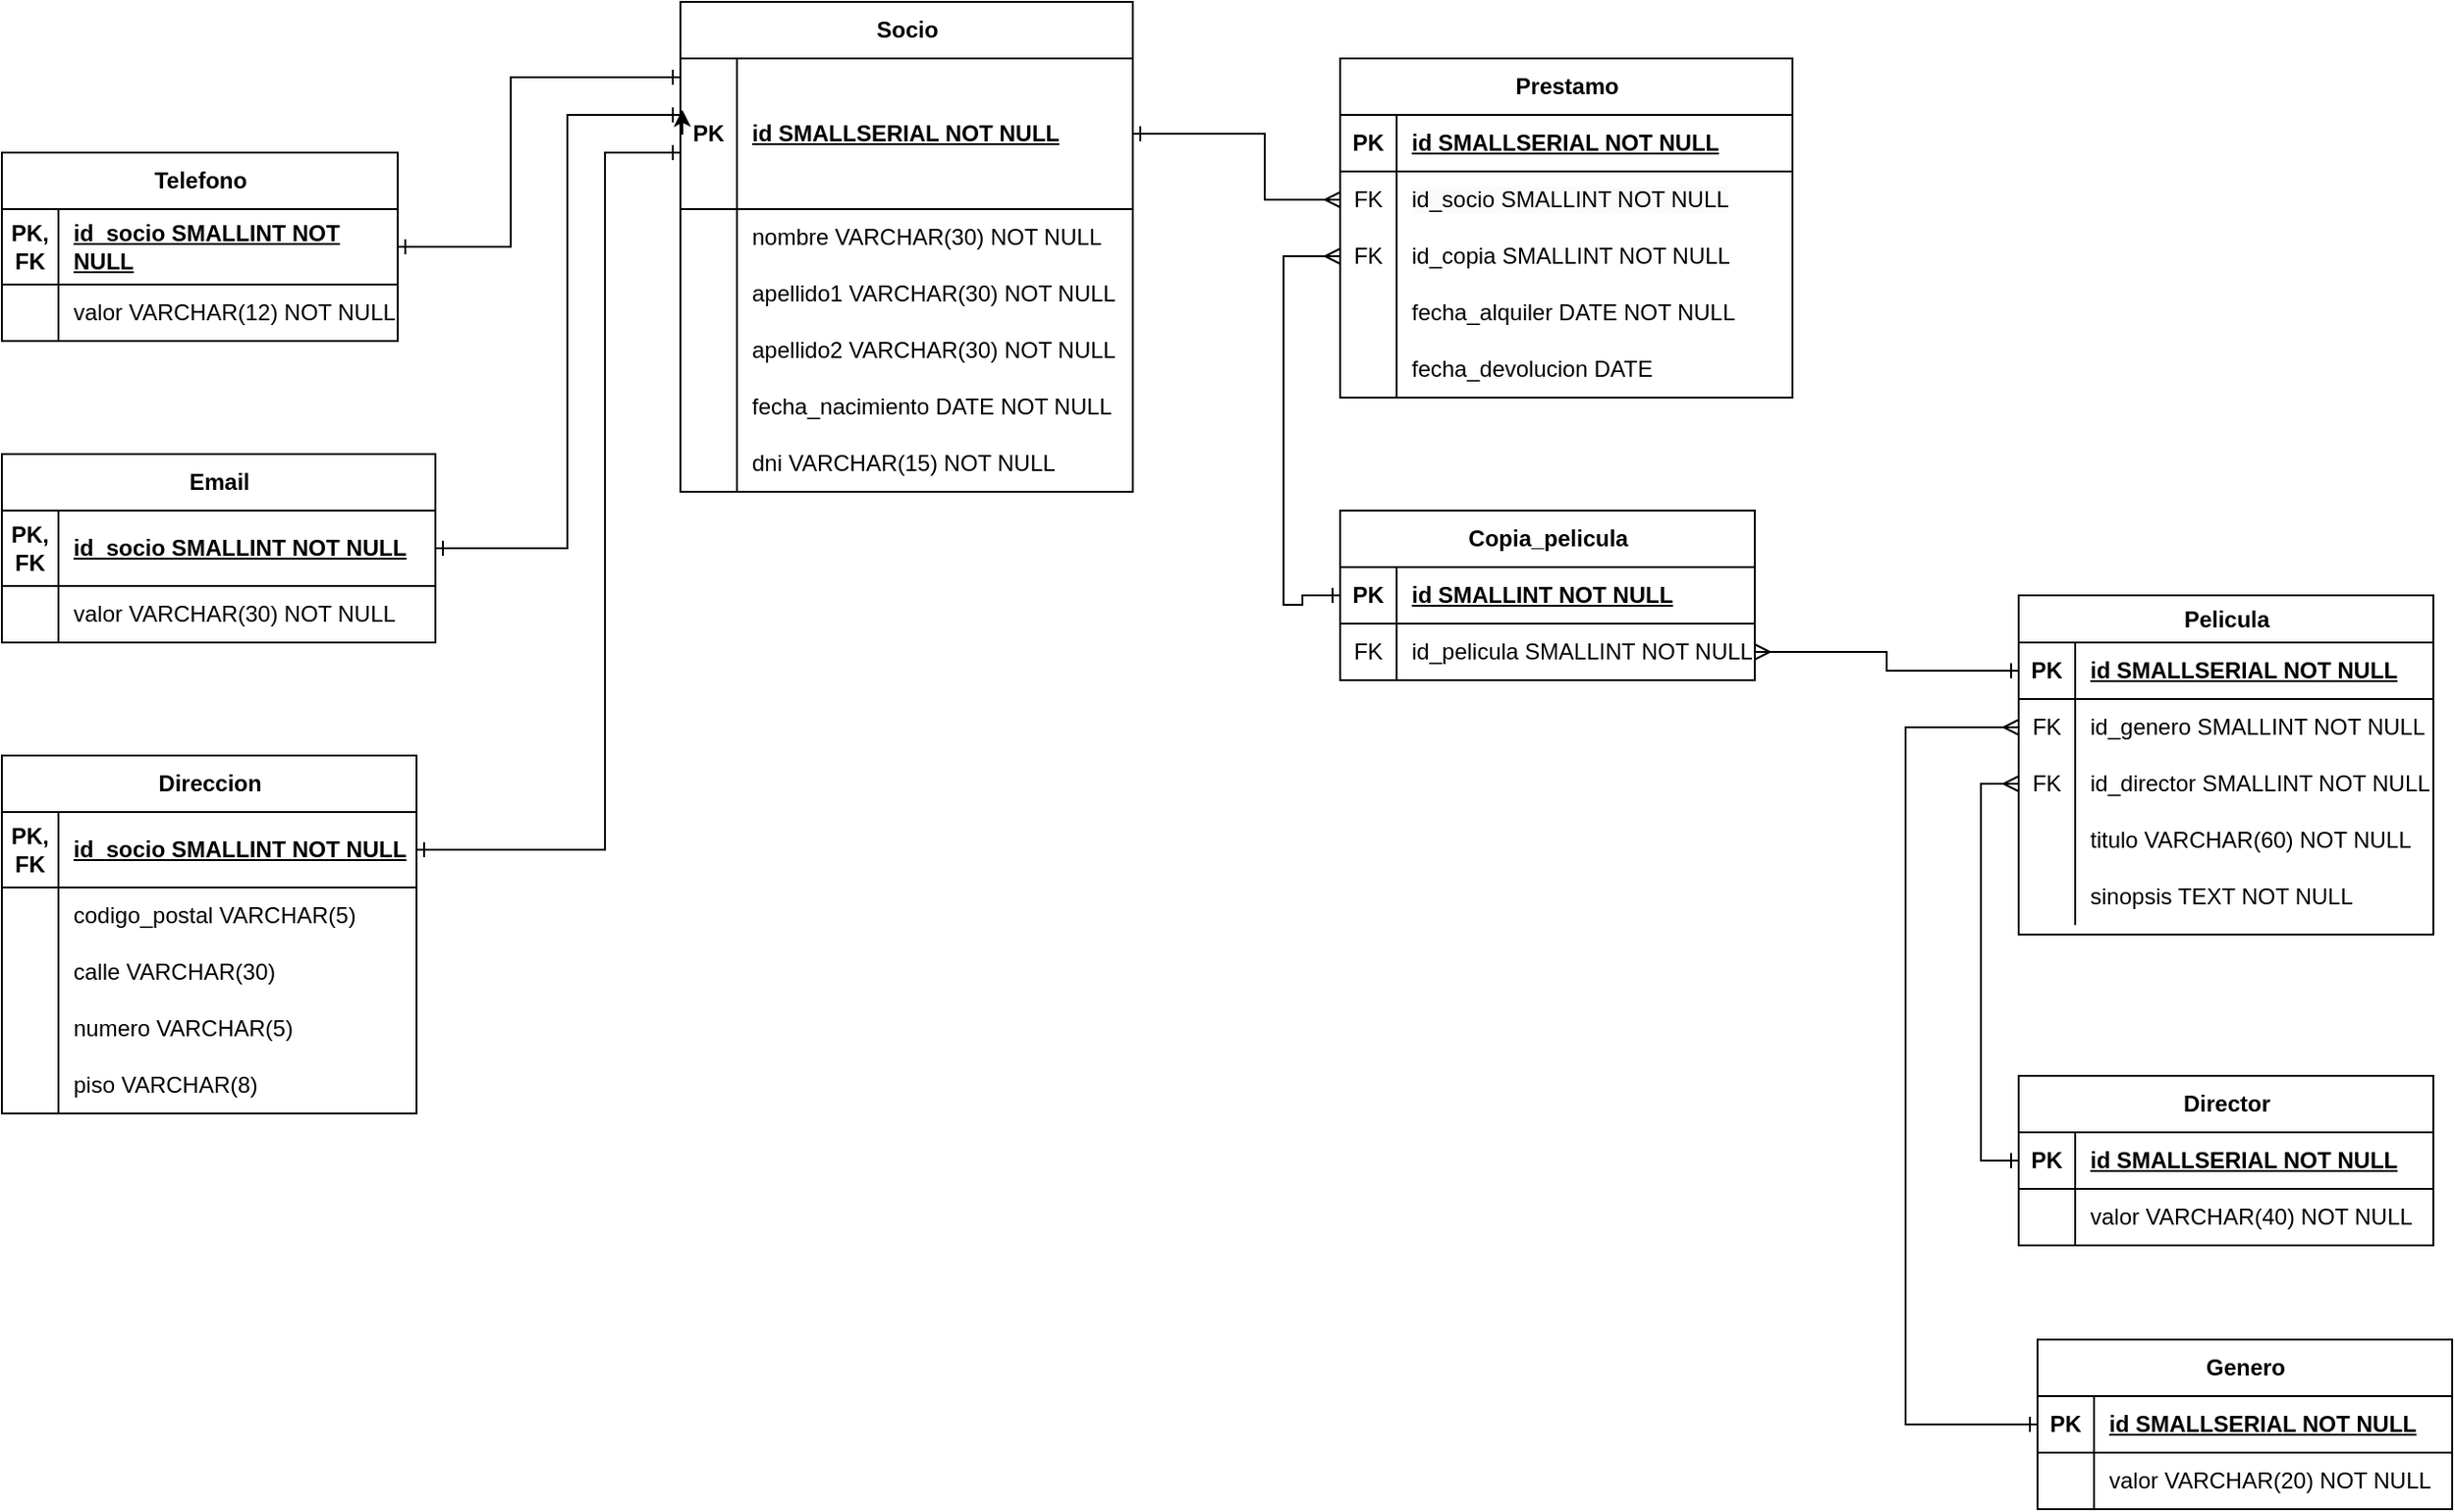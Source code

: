 <mxfile version="23.1.6" type="device">
  <diagram name="Página-1" id="Bi7022wmMvkjZYnpL3fh">
    <mxGraphModel dx="2261" dy="780" grid="1" gridSize="10" guides="1" tooltips="1" connect="1" arrows="1" fold="1" page="1" pageScale="1" pageWidth="827" pageHeight="1169" math="0" shadow="0">
      <root>
        <mxCell id="0" />
        <mxCell id="1" parent="0" />
        <mxCell id="-Z61iHKiomQb0ruuadNm-1" value="Telefono" style="shape=table;startSize=30;container=1;collapsible=1;childLayout=tableLayout;fixedRows=1;rowLines=0;fontStyle=1;align=center;resizeLast=1;html=1;" vertex="1" parent="1">
          <mxGeometry x="-360" y="120" width="210" height="100" as="geometry" />
        </mxCell>
        <mxCell id="-Z61iHKiomQb0ruuadNm-2" value="" style="shape=tableRow;horizontal=0;startSize=0;swimlaneHead=0;swimlaneBody=0;fillColor=none;collapsible=0;dropTarget=0;points=[[0,0.5],[1,0.5]];portConstraint=eastwest;top=0;left=0;right=0;bottom=1;" vertex="1" parent="-Z61iHKiomQb0ruuadNm-1">
          <mxGeometry y="30" width="210" height="40" as="geometry" />
        </mxCell>
        <mxCell id="-Z61iHKiomQb0ruuadNm-3" value="PK, FK" style="shape=partialRectangle;connectable=0;fillColor=none;top=0;left=0;bottom=0;right=0;fontStyle=1;overflow=hidden;whiteSpace=wrap;html=1;" vertex="1" parent="-Z61iHKiomQb0ruuadNm-2">
          <mxGeometry width="30" height="40" as="geometry">
            <mxRectangle width="30" height="40" as="alternateBounds" />
          </mxGeometry>
        </mxCell>
        <mxCell id="-Z61iHKiomQb0ruuadNm-4" value="id_socio SMALLINT NOT NULL" style="shape=partialRectangle;connectable=0;fillColor=none;top=0;left=0;bottom=0;right=0;align=left;spacingLeft=6;fontStyle=5;overflow=hidden;whiteSpace=wrap;html=1;" vertex="1" parent="-Z61iHKiomQb0ruuadNm-2">
          <mxGeometry x="30" width="180" height="40" as="geometry">
            <mxRectangle width="180" height="40" as="alternateBounds" />
          </mxGeometry>
        </mxCell>
        <mxCell id="-Z61iHKiomQb0ruuadNm-5" value="" style="shape=tableRow;horizontal=0;startSize=0;swimlaneHead=0;swimlaneBody=0;fillColor=none;collapsible=0;dropTarget=0;points=[[0,0.5],[1,0.5]];portConstraint=eastwest;top=0;left=0;right=0;bottom=0;" vertex="1" parent="-Z61iHKiomQb0ruuadNm-1">
          <mxGeometry y="70" width="210" height="30" as="geometry" />
        </mxCell>
        <mxCell id="-Z61iHKiomQb0ruuadNm-6" value="" style="shape=partialRectangle;connectable=0;fillColor=none;top=0;left=0;bottom=0;right=0;editable=1;overflow=hidden;whiteSpace=wrap;html=1;" vertex="1" parent="-Z61iHKiomQb0ruuadNm-5">
          <mxGeometry width="30" height="30" as="geometry">
            <mxRectangle width="30" height="30" as="alternateBounds" />
          </mxGeometry>
        </mxCell>
        <mxCell id="-Z61iHKiomQb0ruuadNm-7" value="valor VARCHAR(12) NOT NULL" style="shape=partialRectangle;connectable=0;fillColor=none;top=0;left=0;bottom=0;right=0;align=left;spacingLeft=6;overflow=hidden;whiteSpace=wrap;html=1;" vertex="1" parent="-Z61iHKiomQb0ruuadNm-5">
          <mxGeometry x="30" width="180" height="30" as="geometry">
            <mxRectangle width="180" height="30" as="alternateBounds" />
          </mxGeometry>
        </mxCell>
        <mxCell id="-Z61iHKiomQb0ruuadNm-8" value="Socio" style="shape=table;startSize=30;container=1;collapsible=1;childLayout=tableLayout;fixedRows=1;rowLines=0;fontStyle=1;align=center;resizeLast=1;html=1;" vertex="1" parent="1">
          <mxGeometry y="40" width="240" height="260" as="geometry" />
        </mxCell>
        <mxCell id="-Z61iHKiomQb0ruuadNm-9" value="" style="shape=tableRow;horizontal=0;startSize=0;swimlaneHead=0;swimlaneBody=0;fillColor=none;collapsible=0;dropTarget=0;points=[[0,0.5],[1,0.5]];portConstraint=eastwest;top=0;left=0;right=0;bottom=1;" vertex="1" parent="-Z61iHKiomQb0ruuadNm-8">
          <mxGeometry y="30" width="240" height="80" as="geometry" />
        </mxCell>
        <mxCell id="-Z61iHKiomQb0ruuadNm-10" value="PK" style="shape=partialRectangle;connectable=0;fillColor=none;top=0;left=0;bottom=0;right=0;fontStyle=1;overflow=hidden;whiteSpace=wrap;html=1;" vertex="1" parent="-Z61iHKiomQb0ruuadNm-9">
          <mxGeometry width="30" height="80" as="geometry">
            <mxRectangle width="30" height="80" as="alternateBounds" />
          </mxGeometry>
        </mxCell>
        <mxCell id="-Z61iHKiomQb0ruuadNm-11" value="id SMALLSERIAL NOT NULL" style="shape=partialRectangle;connectable=0;fillColor=none;top=0;left=0;bottom=0;right=0;align=left;spacingLeft=6;fontStyle=5;overflow=hidden;whiteSpace=wrap;html=1;" vertex="1" parent="-Z61iHKiomQb0ruuadNm-9">
          <mxGeometry x="30" width="210" height="80" as="geometry">
            <mxRectangle width="210" height="80" as="alternateBounds" />
          </mxGeometry>
        </mxCell>
        <mxCell id="-Z61iHKiomQb0ruuadNm-12" value="" style="shape=tableRow;horizontal=0;startSize=0;swimlaneHead=0;swimlaneBody=0;fillColor=none;collapsible=0;dropTarget=0;points=[[0,0.5],[1,0.5]];portConstraint=eastwest;top=0;left=0;right=0;bottom=0;" vertex="1" parent="-Z61iHKiomQb0ruuadNm-8">
          <mxGeometry y="110" width="240" height="30" as="geometry" />
        </mxCell>
        <mxCell id="-Z61iHKiomQb0ruuadNm-13" value="" style="shape=partialRectangle;connectable=0;fillColor=none;top=0;left=0;bottom=0;right=0;editable=1;overflow=hidden;whiteSpace=wrap;html=1;" vertex="1" parent="-Z61iHKiomQb0ruuadNm-12">
          <mxGeometry width="30" height="30" as="geometry">
            <mxRectangle width="30" height="30" as="alternateBounds" />
          </mxGeometry>
        </mxCell>
        <mxCell id="-Z61iHKiomQb0ruuadNm-14" value="nombre VARCHAR(30) NOT NULL" style="shape=partialRectangle;connectable=0;fillColor=none;top=0;left=0;bottom=0;right=0;align=left;spacingLeft=6;overflow=hidden;whiteSpace=wrap;html=1;" vertex="1" parent="-Z61iHKiomQb0ruuadNm-12">
          <mxGeometry x="30" width="210" height="30" as="geometry">
            <mxRectangle width="210" height="30" as="alternateBounds" />
          </mxGeometry>
        </mxCell>
        <mxCell id="-Z61iHKiomQb0ruuadNm-15" value="" style="shape=tableRow;horizontal=0;startSize=0;swimlaneHead=0;swimlaneBody=0;fillColor=none;collapsible=0;dropTarget=0;points=[[0,0.5],[1,0.5]];portConstraint=eastwest;top=0;left=0;right=0;bottom=0;" vertex="1" parent="-Z61iHKiomQb0ruuadNm-8">
          <mxGeometry y="140" width="240" height="30" as="geometry" />
        </mxCell>
        <mxCell id="-Z61iHKiomQb0ruuadNm-16" value="" style="shape=partialRectangle;connectable=0;fillColor=none;top=0;left=0;bottom=0;right=0;editable=1;overflow=hidden;whiteSpace=wrap;html=1;" vertex="1" parent="-Z61iHKiomQb0ruuadNm-15">
          <mxGeometry width="30" height="30" as="geometry">
            <mxRectangle width="30" height="30" as="alternateBounds" />
          </mxGeometry>
        </mxCell>
        <mxCell id="-Z61iHKiomQb0ruuadNm-17" value="apellido1 VARCHAR(30) NOT NULL" style="shape=partialRectangle;connectable=0;fillColor=none;top=0;left=0;bottom=0;right=0;align=left;spacingLeft=6;overflow=hidden;whiteSpace=wrap;html=1;" vertex="1" parent="-Z61iHKiomQb0ruuadNm-15">
          <mxGeometry x="30" width="210" height="30" as="geometry">
            <mxRectangle width="210" height="30" as="alternateBounds" />
          </mxGeometry>
        </mxCell>
        <mxCell id="-Z61iHKiomQb0ruuadNm-18" value="" style="shape=tableRow;horizontal=0;startSize=0;swimlaneHead=0;swimlaneBody=0;fillColor=none;collapsible=0;dropTarget=0;points=[[0,0.5],[1,0.5]];portConstraint=eastwest;top=0;left=0;right=0;bottom=0;" vertex="1" parent="-Z61iHKiomQb0ruuadNm-8">
          <mxGeometry y="170" width="240" height="30" as="geometry" />
        </mxCell>
        <mxCell id="-Z61iHKiomQb0ruuadNm-19" value="" style="shape=partialRectangle;connectable=0;fillColor=none;top=0;left=0;bottom=0;right=0;editable=1;overflow=hidden;whiteSpace=wrap;html=1;" vertex="1" parent="-Z61iHKiomQb0ruuadNm-18">
          <mxGeometry width="30" height="30" as="geometry">
            <mxRectangle width="30" height="30" as="alternateBounds" />
          </mxGeometry>
        </mxCell>
        <mxCell id="-Z61iHKiomQb0ruuadNm-20" value="apellido2 VARCHAR(30) NOT NULL" style="shape=partialRectangle;connectable=0;fillColor=none;top=0;left=0;bottom=0;right=0;align=left;spacingLeft=6;overflow=hidden;whiteSpace=wrap;html=1;" vertex="1" parent="-Z61iHKiomQb0ruuadNm-18">
          <mxGeometry x="30" width="210" height="30" as="geometry">
            <mxRectangle width="210" height="30" as="alternateBounds" />
          </mxGeometry>
        </mxCell>
        <mxCell id="-Z61iHKiomQb0ruuadNm-21" value="" style="shape=tableRow;horizontal=0;startSize=0;swimlaneHead=0;swimlaneBody=0;fillColor=none;collapsible=0;dropTarget=0;points=[[0,0.5],[1,0.5]];portConstraint=eastwest;top=0;left=0;right=0;bottom=0;" vertex="1" parent="-Z61iHKiomQb0ruuadNm-8">
          <mxGeometry y="200" width="240" height="30" as="geometry" />
        </mxCell>
        <mxCell id="-Z61iHKiomQb0ruuadNm-22" value="" style="shape=partialRectangle;connectable=0;fillColor=none;top=0;left=0;bottom=0;right=0;editable=1;overflow=hidden;whiteSpace=wrap;html=1;" vertex="1" parent="-Z61iHKiomQb0ruuadNm-21">
          <mxGeometry width="30" height="30" as="geometry">
            <mxRectangle width="30" height="30" as="alternateBounds" />
          </mxGeometry>
        </mxCell>
        <mxCell id="-Z61iHKiomQb0ruuadNm-23" value="fecha_nacimiento DATE NOT NULL" style="shape=partialRectangle;connectable=0;fillColor=none;top=0;left=0;bottom=0;right=0;align=left;spacingLeft=6;overflow=hidden;whiteSpace=wrap;html=1;" vertex="1" parent="-Z61iHKiomQb0ruuadNm-21">
          <mxGeometry x="30" width="210" height="30" as="geometry">
            <mxRectangle width="210" height="30" as="alternateBounds" />
          </mxGeometry>
        </mxCell>
        <mxCell id="-Z61iHKiomQb0ruuadNm-24" value="" style="shape=tableRow;horizontal=0;startSize=0;swimlaneHead=0;swimlaneBody=0;fillColor=none;collapsible=0;dropTarget=0;points=[[0,0.5],[1,0.5]];portConstraint=eastwest;top=0;left=0;right=0;bottom=0;" vertex="1" parent="-Z61iHKiomQb0ruuadNm-8">
          <mxGeometry y="230" width="240" height="30" as="geometry" />
        </mxCell>
        <mxCell id="-Z61iHKiomQb0ruuadNm-25" value="" style="shape=partialRectangle;connectable=0;fillColor=none;top=0;left=0;bottom=0;right=0;editable=1;overflow=hidden;whiteSpace=wrap;html=1;" vertex="1" parent="-Z61iHKiomQb0ruuadNm-24">
          <mxGeometry width="30" height="30" as="geometry">
            <mxRectangle width="30" height="30" as="alternateBounds" />
          </mxGeometry>
        </mxCell>
        <mxCell id="-Z61iHKiomQb0ruuadNm-26" value="dni VARCHAR(15) NOT NULL" style="shape=partialRectangle;connectable=0;fillColor=none;top=0;left=0;bottom=0;right=0;align=left;spacingLeft=6;overflow=hidden;whiteSpace=wrap;html=1;" vertex="1" parent="-Z61iHKiomQb0ruuadNm-24">
          <mxGeometry x="30" width="210" height="30" as="geometry">
            <mxRectangle width="210" height="30" as="alternateBounds" />
          </mxGeometry>
        </mxCell>
        <mxCell id="-Z61iHKiomQb0ruuadNm-104" style="edgeStyle=orthogonalEdgeStyle;rounded=0;orthogonalLoop=1;jettySize=auto;html=1;exitX=0;exitY=0.5;exitDx=0;exitDy=0;entryX=0.004;entryY=0.34;entryDx=0;entryDy=0;entryPerimeter=0;" edge="1" parent="-Z61iHKiomQb0ruuadNm-8" source="-Z61iHKiomQb0ruuadNm-9" target="-Z61iHKiomQb0ruuadNm-9">
          <mxGeometry relative="1" as="geometry" />
        </mxCell>
        <mxCell id="-Z61iHKiomQb0ruuadNm-27" value="Email" style="shape=table;startSize=30;container=1;collapsible=1;childLayout=tableLayout;fixedRows=1;rowLines=0;fontStyle=1;align=center;resizeLast=1;html=1;" vertex="1" parent="1">
          <mxGeometry x="-360" y="280" width="230" height="100" as="geometry" />
        </mxCell>
        <mxCell id="-Z61iHKiomQb0ruuadNm-28" value="" style="shape=tableRow;horizontal=0;startSize=0;swimlaneHead=0;swimlaneBody=0;fillColor=none;collapsible=0;dropTarget=0;points=[[0,0.5],[1,0.5]];portConstraint=eastwest;top=0;left=0;right=0;bottom=1;" vertex="1" parent="-Z61iHKiomQb0ruuadNm-27">
          <mxGeometry y="30" width="230" height="40" as="geometry" />
        </mxCell>
        <mxCell id="-Z61iHKiomQb0ruuadNm-29" value="PK,&lt;br&gt;FK" style="shape=partialRectangle;connectable=0;fillColor=none;top=0;left=0;bottom=0;right=0;fontStyle=1;overflow=hidden;whiteSpace=wrap;html=1;" vertex="1" parent="-Z61iHKiomQb0ruuadNm-28">
          <mxGeometry width="30" height="40" as="geometry">
            <mxRectangle width="30" height="40" as="alternateBounds" />
          </mxGeometry>
        </mxCell>
        <mxCell id="-Z61iHKiomQb0ruuadNm-30" value="id_socio SMALLINT NOT NULL" style="shape=partialRectangle;connectable=0;fillColor=none;top=0;left=0;bottom=0;right=0;align=left;spacingLeft=6;fontStyle=5;overflow=hidden;whiteSpace=wrap;html=1;" vertex="1" parent="-Z61iHKiomQb0ruuadNm-28">
          <mxGeometry x="30" width="200" height="40" as="geometry">
            <mxRectangle width="200" height="40" as="alternateBounds" />
          </mxGeometry>
        </mxCell>
        <mxCell id="-Z61iHKiomQb0ruuadNm-31" value="" style="shape=tableRow;horizontal=0;startSize=0;swimlaneHead=0;swimlaneBody=0;fillColor=none;collapsible=0;dropTarget=0;points=[[0,0.5],[1,0.5]];portConstraint=eastwest;top=0;left=0;right=0;bottom=0;" vertex="1" parent="-Z61iHKiomQb0ruuadNm-27">
          <mxGeometry y="70" width="230" height="30" as="geometry" />
        </mxCell>
        <mxCell id="-Z61iHKiomQb0ruuadNm-32" value="" style="shape=partialRectangle;connectable=0;fillColor=none;top=0;left=0;bottom=0;right=0;editable=1;overflow=hidden;whiteSpace=wrap;html=1;" vertex="1" parent="-Z61iHKiomQb0ruuadNm-31">
          <mxGeometry width="30" height="30" as="geometry">
            <mxRectangle width="30" height="30" as="alternateBounds" />
          </mxGeometry>
        </mxCell>
        <mxCell id="-Z61iHKiomQb0ruuadNm-33" value="valor VARCHAR(30) NOT NULL" style="shape=partialRectangle;connectable=0;fillColor=none;top=0;left=0;bottom=0;right=0;align=left;spacingLeft=6;overflow=hidden;whiteSpace=wrap;html=1;" vertex="1" parent="-Z61iHKiomQb0ruuadNm-31">
          <mxGeometry x="30" width="200" height="30" as="geometry">
            <mxRectangle width="200" height="30" as="alternateBounds" />
          </mxGeometry>
        </mxCell>
        <mxCell id="-Z61iHKiomQb0ruuadNm-34" value="Direccion" style="shape=table;startSize=30;container=1;collapsible=1;childLayout=tableLayout;fixedRows=1;rowLines=0;fontStyle=1;align=center;resizeLast=1;html=1;" vertex="1" parent="1">
          <mxGeometry x="-360" y="440" width="220" height="190" as="geometry" />
        </mxCell>
        <mxCell id="-Z61iHKiomQb0ruuadNm-35" value="" style="shape=tableRow;horizontal=0;startSize=0;swimlaneHead=0;swimlaneBody=0;fillColor=none;collapsible=0;dropTarget=0;points=[[0,0.5],[1,0.5]];portConstraint=eastwest;top=0;left=0;right=0;bottom=1;" vertex="1" parent="-Z61iHKiomQb0ruuadNm-34">
          <mxGeometry y="30" width="220" height="40" as="geometry" />
        </mxCell>
        <mxCell id="-Z61iHKiomQb0ruuadNm-36" value="PK, FK" style="shape=partialRectangle;connectable=0;fillColor=none;top=0;left=0;bottom=0;right=0;fontStyle=1;overflow=hidden;whiteSpace=wrap;html=1;" vertex="1" parent="-Z61iHKiomQb0ruuadNm-35">
          <mxGeometry width="30" height="40" as="geometry">
            <mxRectangle width="30" height="40" as="alternateBounds" />
          </mxGeometry>
        </mxCell>
        <mxCell id="-Z61iHKiomQb0ruuadNm-37" value="id_socio SMALLINT NOT NULL" style="shape=partialRectangle;connectable=0;fillColor=none;top=0;left=0;bottom=0;right=0;align=left;spacingLeft=6;fontStyle=5;overflow=hidden;whiteSpace=wrap;html=1;" vertex="1" parent="-Z61iHKiomQb0ruuadNm-35">
          <mxGeometry x="30" width="190" height="40" as="geometry">
            <mxRectangle width="190" height="40" as="alternateBounds" />
          </mxGeometry>
        </mxCell>
        <mxCell id="-Z61iHKiomQb0ruuadNm-38" value="" style="shape=tableRow;horizontal=0;startSize=0;swimlaneHead=0;swimlaneBody=0;fillColor=none;collapsible=0;dropTarget=0;points=[[0,0.5],[1,0.5]];portConstraint=eastwest;top=0;left=0;right=0;bottom=0;" vertex="1" parent="-Z61iHKiomQb0ruuadNm-34">
          <mxGeometry y="70" width="220" height="30" as="geometry" />
        </mxCell>
        <mxCell id="-Z61iHKiomQb0ruuadNm-39" value="" style="shape=partialRectangle;connectable=0;fillColor=none;top=0;left=0;bottom=0;right=0;editable=1;overflow=hidden;whiteSpace=wrap;html=1;" vertex="1" parent="-Z61iHKiomQb0ruuadNm-38">
          <mxGeometry width="30" height="30" as="geometry">
            <mxRectangle width="30" height="30" as="alternateBounds" />
          </mxGeometry>
        </mxCell>
        <mxCell id="-Z61iHKiomQb0ruuadNm-40" value="codigo_postal VARCHAR(5)" style="shape=partialRectangle;connectable=0;fillColor=none;top=0;left=0;bottom=0;right=0;align=left;spacingLeft=6;overflow=hidden;whiteSpace=wrap;html=1;" vertex="1" parent="-Z61iHKiomQb0ruuadNm-38">
          <mxGeometry x="30" width="190" height="30" as="geometry">
            <mxRectangle width="190" height="30" as="alternateBounds" />
          </mxGeometry>
        </mxCell>
        <mxCell id="-Z61iHKiomQb0ruuadNm-41" value="" style="shape=tableRow;horizontal=0;startSize=0;swimlaneHead=0;swimlaneBody=0;fillColor=none;collapsible=0;dropTarget=0;points=[[0,0.5],[1,0.5]];portConstraint=eastwest;top=0;left=0;right=0;bottom=0;" vertex="1" parent="-Z61iHKiomQb0ruuadNm-34">
          <mxGeometry y="100" width="220" height="30" as="geometry" />
        </mxCell>
        <mxCell id="-Z61iHKiomQb0ruuadNm-42" value="" style="shape=partialRectangle;connectable=0;fillColor=none;top=0;left=0;bottom=0;right=0;editable=1;overflow=hidden;whiteSpace=wrap;html=1;" vertex="1" parent="-Z61iHKiomQb0ruuadNm-41">
          <mxGeometry width="30" height="30" as="geometry">
            <mxRectangle width="30" height="30" as="alternateBounds" />
          </mxGeometry>
        </mxCell>
        <mxCell id="-Z61iHKiomQb0ruuadNm-43" value="calle VARCHAR(30)" style="shape=partialRectangle;connectable=0;fillColor=none;top=0;left=0;bottom=0;right=0;align=left;spacingLeft=6;overflow=hidden;whiteSpace=wrap;html=1;" vertex="1" parent="-Z61iHKiomQb0ruuadNm-41">
          <mxGeometry x="30" width="190" height="30" as="geometry">
            <mxRectangle width="190" height="30" as="alternateBounds" />
          </mxGeometry>
        </mxCell>
        <mxCell id="-Z61iHKiomQb0ruuadNm-44" value="" style="shape=tableRow;horizontal=0;startSize=0;swimlaneHead=0;swimlaneBody=0;fillColor=none;collapsible=0;dropTarget=0;points=[[0,0.5],[1,0.5]];portConstraint=eastwest;top=0;left=0;right=0;bottom=0;" vertex="1" parent="-Z61iHKiomQb0ruuadNm-34">
          <mxGeometry y="130" width="220" height="30" as="geometry" />
        </mxCell>
        <mxCell id="-Z61iHKiomQb0ruuadNm-45" value="" style="shape=partialRectangle;connectable=0;fillColor=none;top=0;left=0;bottom=0;right=0;editable=1;overflow=hidden;whiteSpace=wrap;html=1;" vertex="1" parent="-Z61iHKiomQb0ruuadNm-44">
          <mxGeometry width="30" height="30" as="geometry">
            <mxRectangle width="30" height="30" as="alternateBounds" />
          </mxGeometry>
        </mxCell>
        <mxCell id="-Z61iHKiomQb0ruuadNm-46" value="numero VARCHAR(5)" style="shape=partialRectangle;connectable=0;fillColor=none;top=0;left=0;bottom=0;right=0;align=left;spacingLeft=6;overflow=hidden;whiteSpace=wrap;html=1;" vertex="1" parent="-Z61iHKiomQb0ruuadNm-44">
          <mxGeometry x="30" width="190" height="30" as="geometry">
            <mxRectangle width="190" height="30" as="alternateBounds" />
          </mxGeometry>
        </mxCell>
        <mxCell id="-Z61iHKiomQb0ruuadNm-47" value="" style="shape=tableRow;horizontal=0;startSize=0;swimlaneHead=0;swimlaneBody=0;fillColor=none;collapsible=0;dropTarget=0;points=[[0,0.5],[1,0.5]];portConstraint=eastwest;top=0;left=0;right=0;bottom=0;" vertex="1" parent="-Z61iHKiomQb0ruuadNm-34">
          <mxGeometry y="160" width="220" height="30" as="geometry" />
        </mxCell>
        <mxCell id="-Z61iHKiomQb0ruuadNm-48" value="" style="shape=partialRectangle;connectable=0;fillColor=none;top=0;left=0;bottom=0;right=0;editable=1;overflow=hidden;whiteSpace=wrap;html=1;" vertex="1" parent="-Z61iHKiomQb0ruuadNm-47">
          <mxGeometry width="30" height="30" as="geometry">
            <mxRectangle width="30" height="30" as="alternateBounds" />
          </mxGeometry>
        </mxCell>
        <mxCell id="-Z61iHKiomQb0ruuadNm-49" value="piso VARCHAR(8)" style="shape=partialRectangle;connectable=0;fillColor=none;top=0;left=0;bottom=0;right=0;align=left;spacingLeft=6;overflow=hidden;whiteSpace=wrap;html=1;" vertex="1" parent="-Z61iHKiomQb0ruuadNm-47">
          <mxGeometry x="30" width="190" height="30" as="geometry">
            <mxRectangle width="190" height="30" as="alternateBounds" />
          </mxGeometry>
        </mxCell>
        <mxCell id="-Z61iHKiomQb0ruuadNm-50" value="Prestamo" style="shape=table;startSize=30;container=1;collapsible=1;childLayout=tableLayout;fixedRows=1;rowLines=0;fontStyle=1;align=center;resizeLast=1;html=1;" vertex="1" parent="1">
          <mxGeometry x="350" y="70" width="240" height="180" as="geometry" />
        </mxCell>
        <mxCell id="-Z61iHKiomQb0ruuadNm-51" value="" style="shape=tableRow;horizontal=0;startSize=0;swimlaneHead=0;swimlaneBody=0;fillColor=none;collapsible=0;dropTarget=0;points=[[0,0.5],[1,0.5]];portConstraint=eastwest;top=0;left=0;right=0;bottom=1;" vertex="1" parent="-Z61iHKiomQb0ruuadNm-50">
          <mxGeometry y="30" width="240" height="30" as="geometry" />
        </mxCell>
        <mxCell id="-Z61iHKiomQb0ruuadNm-52" value="PK" style="shape=partialRectangle;connectable=0;fillColor=none;top=0;left=0;bottom=0;right=0;fontStyle=1;overflow=hidden;whiteSpace=wrap;html=1;" vertex="1" parent="-Z61iHKiomQb0ruuadNm-51">
          <mxGeometry width="30" height="30" as="geometry">
            <mxRectangle width="30" height="30" as="alternateBounds" />
          </mxGeometry>
        </mxCell>
        <mxCell id="-Z61iHKiomQb0ruuadNm-53" value="id SMALLSERIAL NOT NULL" style="shape=partialRectangle;connectable=0;fillColor=none;top=0;left=0;bottom=0;right=0;align=left;spacingLeft=6;fontStyle=5;overflow=hidden;whiteSpace=wrap;html=1;" vertex="1" parent="-Z61iHKiomQb0ruuadNm-51">
          <mxGeometry x="30" width="210" height="30" as="geometry">
            <mxRectangle width="210" height="30" as="alternateBounds" />
          </mxGeometry>
        </mxCell>
        <mxCell id="-Z61iHKiomQb0ruuadNm-54" value="" style="shape=tableRow;horizontal=0;startSize=0;swimlaneHead=0;swimlaneBody=0;fillColor=none;collapsible=0;dropTarget=0;points=[[0,0.5],[1,0.5]];portConstraint=eastwest;top=0;left=0;right=0;bottom=0;" vertex="1" parent="-Z61iHKiomQb0ruuadNm-50">
          <mxGeometry y="60" width="240" height="30" as="geometry" />
        </mxCell>
        <mxCell id="-Z61iHKiomQb0ruuadNm-55" value="FK" style="shape=partialRectangle;connectable=0;fillColor=none;top=0;left=0;bottom=0;right=0;editable=1;overflow=hidden;whiteSpace=wrap;html=1;" vertex="1" parent="-Z61iHKiomQb0ruuadNm-54">
          <mxGeometry width="30" height="30" as="geometry">
            <mxRectangle width="30" height="30" as="alternateBounds" />
          </mxGeometry>
        </mxCell>
        <mxCell id="-Z61iHKiomQb0ruuadNm-56" value="&lt;meta charset=&quot;utf-8&quot;&gt;&lt;span style=&quot;color: rgb(0, 0, 0); font-family: Helvetica; font-size: 12px; font-style: normal; font-variant-ligatures: normal; font-variant-caps: normal; font-weight: 400; letter-spacing: normal; orphans: 2; text-align: left; text-indent: 0px; text-transform: none; widows: 2; word-spacing: 0px; -webkit-text-stroke-width: 0px; background-color: rgb(251, 251, 251); text-decoration-thickness: initial; text-decoration-style: initial; text-decoration-color: initial; float: none; display: inline !important;&quot;&gt;id_socio SMALLINT NOT NULL&lt;/span&gt;" style="shape=partialRectangle;connectable=0;fillColor=none;top=0;left=0;bottom=0;right=0;align=left;spacingLeft=6;overflow=hidden;whiteSpace=wrap;html=1;" vertex="1" parent="-Z61iHKiomQb0ruuadNm-54">
          <mxGeometry x="30" width="210" height="30" as="geometry">
            <mxRectangle width="210" height="30" as="alternateBounds" />
          </mxGeometry>
        </mxCell>
        <mxCell id="-Z61iHKiomQb0ruuadNm-57" value="" style="shape=tableRow;horizontal=0;startSize=0;swimlaneHead=0;swimlaneBody=0;fillColor=none;collapsible=0;dropTarget=0;points=[[0,0.5],[1,0.5]];portConstraint=eastwest;top=0;left=0;right=0;bottom=0;" vertex="1" parent="-Z61iHKiomQb0ruuadNm-50">
          <mxGeometry y="90" width="240" height="30" as="geometry" />
        </mxCell>
        <mxCell id="-Z61iHKiomQb0ruuadNm-58" value="FK" style="shape=partialRectangle;connectable=0;fillColor=none;top=0;left=0;bottom=0;right=0;editable=1;overflow=hidden;whiteSpace=wrap;html=1;" vertex="1" parent="-Z61iHKiomQb0ruuadNm-57">
          <mxGeometry width="30" height="30" as="geometry">
            <mxRectangle width="30" height="30" as="alternateBounds" />
          </mxGeometry>
        </mxCell>
        <mxCell id="-Z61iHKiomQb0ruuadNm-59" value="id_copia SMALLINT NOT NULL" style="shape=partialRectangle;connectable=0;fillColor=none;top=0;left=0;bottom=0;right=0;align=left;spacingLeft=6;overflow=hidden;whiteSpace=wrap;html=1;" vertex="1" parent="-Z61iHKiomQb0ruuadNm-57">
          <mxGeometry x="30" width="210" height="30" as="geometry">
            <mxRectangle width="210" height="30" as="alternateBounds" />
          </mxGeometry>
        </mxCell>
        <mxCell id="-Z61iHKiomQb0ruuadNm-60" value="" style="shape=tableRow;horizontal=0;startSize=0;swimlaneHead=0;swimlaneBody=0;fillColor=none;collapsible=0;dropTarget=0;points=[[0,0.5],[1,0.5]];portConstraint=eastwest;top=0;left=0;right=0;bottom=0;" vertex="1" parent="-Z61iHKiomQb0ruuadNm-50">
          <mxGeometry y="120" width="240" height="30" as="geometry" />
        </mxCell>
        <mxCell id="-Z61iHKiomQb0ruuadNm-61" value="" style="shape=partialRectangle;connectable=0;fillColor=none;top=0;left=0;bottom=0;right=0;editable=1;overflow=hidden;whiteSpace=wrap;html=1;" vertex="1" parent="-Z61iHKiomQb0ruuadNm-60">
          <mxGeometry width="30" height="30" as="geometry">
            <mxRectangle width="30" height="30" as="alternateBounds" />
          </mxGeometry>
        </mxCell>
        <mxCell id="-Z61iHKiomQb0ruuadNm-62" value="fecha_alquiler DATE NOT NULL" style="shape=partialRectangle;connectable=0;fillColor=none;top=0;left=0;bottom=0;right=0;align=left;spacingLeft=6;overflow=hidden;whiteSpace=wrap;html=1;" vertex="1" parent="-Z61iHKiomQb0ruuadNm-60">
          <mxGeometry x="30" width="210" height="30" as="geometry">
            <mxRectangle width="210" height="30" as="alternateBounds" />
          </mxGeometry>
        </mxCell>
        <mxCell id="-Z61iHKiomQb0ruuadNm-63" value="" style="shape=tableRow;horizontal=0;startSize=0;swimlaneHead=0;swimlaneBody=0;fillColor=none;collapsible=0;dropTarget=0;points=[[0,0.5],[1,0.5]];portConstraint=eastwest;top=0;left=0;right=0;bottom=0;" vertex="1" parent="-Z61iHKiomQb0ruuadNm-50">
          <mxGeometry y="150" width="240" height="30" as="geometry" />
        </mxCell>
        <mxCell id="-Z61iHKiomQb0ruuadNm-64" value="" style="shape=partialRectangle;connectable=0;fillColor=none;top=0;left=0;bottom=0;right=0;editable=1;overflow=hidden;whiteSpace=wrap;html=1;" vertex="1" parent="-Z61iHKiomQb0ruuadNm-63">
          <mxGeometry width="30" height="30" as="geometry">
            <mxRectangle width="30" height="30" as="alternateBounds" />
          </mxGeometry>
        </mxCell>
        <mxCell id="-Z61iHKiomQb0ruuadNm-65" value="fecha_devolucion DATE" style="shape=partialRectangle;connectable=0;fillColor=none;top=0;left=0;bottom=0;right=0;align=left;spacingLeft=6;overflow=hidden;whiteSpace=wrap;html=1;" vertex="1" parent="-Z61iHKiomQb0ruuadNm-63">
          <mxGeometry x="30" width="210" height="30" as="geometry">
            <mxRectangle width="210" height="30" as="alternateBounds" />
          </mxGeometry>
        </mxCell>
        <mxCell id="-Z61iHKiomQb0ruuadNm-66" value="Copia_pelicula" style="shape=table;startSize=30;container=1;collapsible=1;childLayout=tableLayout;fixedRows=1;rowLines=0;fontStyle=1;align=center;resizeLast=1;html=1;" vertex="1" parent="1">
          <mxGeometry x="350" y="310" width="220" height="90" as="geometry" />
        </mxCell>
        <mxCell id="-Z61iHKiomQb0ruuadNm-67" value="" style="shape=tableRow;horizontal=0;startSize=0;swimlaneHead=0;swimlaneBody=0;fillColor=none;collapsible=0;dropTarget=0;points=[[0,0.5],[1,0.5]];portConstraint=eastwest;top=0;left=0;right=0;bottom=1;" vertex="1" parent="-Z61iHKiomQb0ruuadNm-66">
          <mxGeometry y="30" width="220" height="30" as="geometry" />
        </mxCell>
        <mxCell id="-Z61iHKiomQb0ruuadNm-68" value="PK" style="shape=partialRectangle;connectable=0;fillColor=none;top=0;left=0;bottom=0;right=0;fontStyle=1;overflow=hidden;whiteSpace=wrap;html=1;" vertex="1" parent="-Z61iHKiomQb0ruuadNm-67">
          <mxGeometry width="30" height="30" as="geometry">
            <mxRectangle width="30" height="30" as="alternateBounds" />
          </mxGeometry>
        </mxCell>
        <mxCell id="-Z61iHKiomQb0ruuadNm-69" value="id SMALLINT NOT NULL" style="shape=partialRectangle;connectable=0;fillColor=none;top=0;left=0;bottom=0;right=0;align=left;spacingLeft=6;fontStyle=5;overflow=hidden;whiteSpace=wrap;html=1;" vertex="1" parent="-Z61iHKiomQb0ruuadNm-67">
          <mxGeometry x="30" width="190" height="30" as="geometry">
            <mxRectangle width="190" height="30" as="alternateBounds" />
          </mxGeometry>
        </mxCell>
        <mxCell id="-Z61iHKiomQb0ruuadNm-70" value="" style="shape=tableRow;horizontal=0;startSize=0;swimlaneHead=0;swimlaneBody=0;fillColor=none;collapsible=0;dropTarget=0;points=[[0,0.5],[1,0.5]];portConstraint=eastwest;top=0;left=0;right=0;bottom=0;" vertex="1" parent="-Z61iHKiomQb0ruuadNm-66">
          <mxGeometry y="60" width="220" height="30" as="geometry" />
        </mxCell>
        <mxCell id="-Z61iHKiomQb0ruuadNm-71" value="FK" style="shape=partialRectangle;connectable=0;fillColor=none;top=0;left=0;bottom=0;right=0;editable=1;overflow=hidden;whiteSpace=wrap;html=1;" vertex="1" parent="-Z61iHKiomQb0ruuadNm-70">
          <mxGeometry width="30" height="30" as="geometry">
            <mxRectangle width="30" height="30" as="alternateBounds" />
          </mxGeometry>
        </mxCell>
        <mxCell id="-Z61iHKiomQb0ruuadNm-72" value="id_pelicula SMALLINT NOT NULL" style="shape=partialRectangle;connectable=0;fillColor=none;top=0;left=0;bottom=0;right=0;align=left;spacingLeft=6;overflow=hidden;whiteSpace=wrap;html=1;" vertex="1" parent="-Z61iHKiomQb0ruuadNm-70">
          <mxGeometry x="30" width="190" height="30" as="geometry">
            <mxRectangle width="190" height="30" as="alternateBounds" />
          </mxGeometry>
        </mxCell>
        <mxCell id="-Z61iHKiomQb0ruuadNm-73" value="Pelicula" style="shape=table;startSize=25;container=1;collapsible=1;childLayout=tableLayout;fixedRows=1;rowLines=0;fontStyle=1;align=center;resizeLast=1;html=1;" vertex="1" parent="1">
          <mxGeometry x="710" y="355" width="220" height="180" as="geometry" />
        </mxCell>
        <mxCell id="-Z61iHKiomQb0ruuadNm-74" value="" style="shape=tableRow;horizontal=0;startSize=0;swimlaneHead=0;swimlaneBody=0;fillColor=none;collapsible=0;dropTarget=0;points=[[0,0.5],[1,0.5]];portConstraint=eastwest;top=0;left=0;right=0;bottom=1;" vertex="1" parent="-Z61iHKiomQb0ruuadNm-73">
          <mxGeometry y="25" width="220" height="30" as="geometry" />
        </mxCell>
        <mxCell id="-Z61iHKiomQb0ruuadNm-75" value="PK" style="shape=partialRectangle;connectable=0;fillColor=none;top=0;left=0;bottom=0;right=0;fontStyle=1;overflow=hidden;whiteSpace=wrap;html=1;" vertex="1" parent="-Z61iHKiomQb0ruuadNm-74">
          <mxGeometry width="30" height="30" as="geometry">
            <mxRectangle width="30" height="30" as="alternateBounds" />
          </mxGeometry>
        </mxCell>
        <mxCell id="-Z61iHKiomQb0ruuadNm-76" value="id SMALLSERIAL NOT NULL" style="shape=partialRectangle;connectable=0;fillColor=none;top=0;left=0;bottom=0;right=0;align=left;spacingLeft=6;fontStyle=5;overflow=hidden;whiteSpace=wrap;html=1;" vertex="1" parent="-Z61iHKiomQb0ruuadNm-74">
          <mxGeometry x="30" width="190" height="30" as="geometry">
            <mxRectangle width="190" height="30" as="alternateBounds" />
          </mxGeometry>
        </mxCell>
        <mxCell id="-Z61iHKiomQb0ruuadNm-80" value="" style="shape=tableRow;horizontal=0;startSize=0;swimlaneHead=0;swimlaneBody=0;fillColor=none;collapsible=0;dropTarget=0;points=[[0,0.5],[1,0.5]];portConstraint=eastwest;top=0;left=0;right=0;bottom=0;" vertex="1" parent="-Z61iHKiomQb0ruuadNm-73">
          <mxGeometry y="55" width="220" height="30" as="geometry" />
        </mxCell>
        <mxCell id="-Z61iHKiomQb0ruuadNm-81" value="FK" style="shape=partialRectangle;connectable=0;fillColor=none;top=0;left=0;bottom=0;right=0;editable=1;overflow=hidden;whiteSpace=wrap;html=1;" vertex="1" parent="-Z61iHKiomQb0ruuadNm-80">
          <mxGeometry width="30" height="30" as="geometry">
            <mxRectangle width="30" height="30" as="alternateBounds" />
          </mxGeometry>
        </mxCell>
        <mxCell id="-Z61iHKiomQb0ruuadNm-82" value="id_genero SMALLINT NOT NULL" style="shape=partialRectangle;connectable=0;fillColor=none;top=0;left=0;bottom=0;right=0;align=left;spacingLeft=6;overflow=hidden;whiteSpace=wrap;html=1;" vertex="1" parent="-Z61iHKiomQb0ruuadNm-80">
          <mxGeometry x="30" width="190" height="30" as="geometry">
            <mxRectangle width="190" height="30" as="alternateBounds" />
          </mxGeometry>
        </mxCell>
        <mxCell id="-Z61iHKiomQb0ruuadNm-83" value="" style="shape=tableRow;horizontal=0;startSize=0;swimlaneHead=0;swimlaneBody=0;fillColor=none;collapsible=0;dropTarget=0;points=[[0,0.5],[1,0.5]];portConstraint=eastwest;top=0;left=0;right=0;bottom=0;" vertex="1" parent="-Z61iHKiomQb0ruuadNm-73">
          <mxGeometry y="85" width="220" height="30" as="geometry" />
        </mxCell>
        <mxCell id="-Z61iHKiomQb0ruuadNm-84" value="FK" style="shape=partialRectangle;connectable=0;fillColor=none;top=0;left=0;bottom=0;right=0;editable=1;overflow=hidden;whiteSpace=wrap;html=1;" vertex="1" parent="-Z61iHKiomQb0ruuadNm-83">
          <mxGeometry width="30" height="30" as="geometry">
            <mxRectangle width="30" height="30" as="alternateBounds" />
          </mxGeometry>
        </mxCell>
        <mxCell id="-Z61iHKiomQb0ruuadNm-85" value="id_director SMALLINT NOT NULL" style="shape=partialRectangle;connectable=0;fillColor=none;top=0;left=0;bottom=0;right=0;align=left;spacingLeft=6;overflow=hidden;whiteSpace=wrap;html=1;" vertex="1" parent="-Z61iHKiomQb0ruuadNm-83">
          <mxGeometry x="30" width="190" height="30" as="geometry">
            <mxRectangle width="190" height="30" as="alternateBounds" />
          </mxGeometry>
        </mxCell>
        <mxCell id="-Z61iHKiomQb0ruuadNm-77" value="" style="shape=tableRow;horizontal=0;startSize=0;swimlaneHead=0;swimlaneBody=0;fillColor=none;collapsible=0;dropTarget=0;points=[[0,0.5],[1,0.5]];portConstraint=eastwest;top=0;left=0;right=0;bottom=0;" vertex="1" parent="-Z61iHKiomQb0ruuadNm-73">
          <mxGeometry y="115" width="220" height="30" as="geometry" />
        </mxCell>
        <mxCell id="-Z61iHKiomQb0ruuadNm-78" value="" style="shape=partialRectangle;connectable=0;fillColor=none;top=0;left=0;bottom=0;right=0;editable=1;overflow=hidden;whiteSpace=wrap;html=1;" vertex="1" parent="-Z61iHKiomQb0ruuadNm-77">
          <mxGeometry width="30" height="30" as="geometry">
            <mxRectangle width="30" height="30" as="alternateBounds" />
          </mxGeometry>
        </mxCell>
        <mxCell id="-Z61iHKiomQb0ruuadNm-79" value="titulo VARCHAR(60) NOT NULL" style="shape=partialRectangle;connectable=0;fillColor=none;top=0;left=0;bottom=0;right=0;align=left;spacingLeft=6;overflow=hidden;whiteSpace=wrap;html=1;" vertex="1" parent="-Z61iHKiomQb0ruuadNm-77">
          <mxGeometry x="30" width="190" height="30" as="geometry">
            <mxRectangle width="190" height="30" as="alternateBounds" />
          </mxGeometry>
        </mxCell>
        <mxCell id="-Z61iHKiomQb0ruuadNm-86" value="" style="shape=tableRow;horizontal=0;startSize=0;swimlaneHead=0;swimlaneBody=0;fillColor=none;collapsible=0;dropTarget=0;points=[[0,0.5],[1,0.5]];portConstraint=eastwest;top=0;left=0;right=0;bottom=0;" vertex="1" parent="-Z61iHKiomQb0ruuadNm-73">
          <mxGeometry y="145" width="220" height="30" as="geometry" />
        </mxCell>
        <mxCell id="-Z61iHKiomQb0ruuadNm-87" value="" style="shape=partialRectangle;connectable=0;fillColor=none;top=0;left=0;bottom=0;right=0;editable=1;overflow=hidden;whiteSpace=wrap;html=1;" vertex="1" parent="-Z61iHKiomQb0ruuadNm-86">
          <mxGeometry width="30" height="30" as="geometry">
            <mxRectangle width="30" height="30" as="alternateBounds" />
          </mxGeometry>
        </mxCell>
        <mxCell id="-Z61iHKiomQb0ruuadNm-88" value="sinopsis TEXT NOT NULL" style="shape=partialRectangle;connectable=0;fillColor=none;top=0;left=0;bottom=0;right=0;align=left;spacingLeft=6;overflow=hidden;whiteSpace=wrap;html=1;" vertex="1" parent="-Z61iHKiomQb0ruuadNm-86">
          <mxGeometry x="30" width="190" height="30" as="geometry">
            <mxRectangle width="190" height="30" as="alternateBounds" />
          </mxGeometry>
        </mxCell>
        <mxCell id="-Z61iHKiomQb0ruuadNm-89" value="Genero" style="shape=table;startSize=30;container=1;collapsible=1;childLayout=tableLayout;fixedRows=1;rowLines=0;fontStyle=1;align=center;resizeLast=1;html=1;" vertex="1" parent="1">
          <mxGeometry x="720" y="750" width="220" height="90" as="geometry" />
        </mxCell>
        <mxCell id="-Z61iHKiomQb0ruuadNm-90" value="" style="shape=tableRow;horizontal=0;startSize=0;swimlaneHead=0;swimlaneBody=0;fillColor=none;collapsible=0;dropTarget=0;points=[[0,0.5],[1,0.5]];portConstraint=eastwest;top=0;left=0;right=0;bottom=1;" vertex="1" parent="-Z61iHKiomQb0ruuadNm-89">
          <mxGeometry y="30" width="220" height="30" as="geometry" />
        </mxCell>
        <mxCell id="-Z61iHKiomQb0ruuadNm-91" value="PK" style="shape=partialRectangle;connectable=0;fillColor=none;top=0;left=0;bottom=0;right=0;fontStyle=1;overflow=hidden;whiteSpace=wrap;html=1;" vertex="1" parent="-Z61iHKiomQb0ruuadNm-90">
          <mxGeometry width="30" height="30" as="geometry">
            <mxRectangle width="30" height="30" as="alternateBounds" />
          </mxGeometry>
        </mxCell>
        <mxCell id="-Z61iHKiomQb0ruuadNm-92" value="id SMALLSERIAL NOT NULL" style="shape=partialRectangle;connectable=0;fillColor=none;top=0;left=0;bottom=0;right=0;align=left;spacingLeft=6;fontStyle=5;overflow=hidden;whiteSpace=wrap;html=1;" vertex="1" parent="-Z61iHKiomQb0ruuadNm-90">
          <mxGeometry x="30" width="190" height="30" as="geometry">
            <mxRectangle width="190" height="30" as="alternateBounds" />
          </mxGeometry>
        </mxCell>
        <mxCell id="-Z61iHKiomQb0ruuadNm-93" value="" style="shape=tableRow;horizontal=0;startSize=0;swimlaneHead=0;swimlaneBody=0;fillColor=none;collapsible=0;dropTarget=0;points=[[0,0.5],[1,0.5]];portConstraint=eastwest;top=0;left=0;right=0;bottom=0;" vertex="1" parent="-Z61iHKiomQb0ruuadNm-89">
          <mxGeometry y="60" width="220" height="30" as="geometry" />
        </mxCell>
        <mxCell id="-Z61iHKiomQb0ruuadNm-94" value="" style="shape=partialRectangle;connectable=0;fillColor=none;top=0;left=0;bottom=0;right=0;editable=1;overflow=hidden;whiteSpace=wrap;html=1;" vertex="1" parent="-Z61iHKiomQb0ruuadNm-93">
          <mxGeometry width="30" height="30" as="geometry">
            <mxRectangle width="30" height="30" as="alternateBounds" />
          </mxGeometry>
        </mxCell>
        <mxCell id="-Z61iHKiomQb0ruuadNm-95" value="valor VARCHAR(20) NOT NULL" style="shape=partialRectangle;connectable=0;fillColor=none;top=0;left=0;bottom=0;right=0;align=left;spacingLeft=6;overflow=hidden;whiteSpace=wrap;html=1;" vertex="1" parent="-Z61iHKiomQb0ruuadNm-93">
          <mxGeometry x="30" width="190" height="30" as="geometry">
            <mxRectangle width="190" height="30" as="alternateBounds" />
          </mxGeometry>
        </mxCell>
        <mxCell id="-Z61iHKiomQb0ruuadNm-96" value="Director" style="shape=table;startSize=30;container=1;collapsible=1;childLayout=tableLayout;fixedRows=1;rowLines=0;fontStyle=1;align=center;resizeLast=1;html=1;" vertex="1" parent="1">
          <mxGeometry x="710" y="610" width="220" height="90" as="geometry" />
        </mxCell>
        <mxCell id="-Z61iHKiomQb0ruuadNm-97" value="" style="shape=tableRow;horizontal=0;startSize=0;swimlaneHead=0;swimlaneBody=0;fillColor=none;collapsible=0;dropTarget=0;points=[[0,0.5],[1,0.5]];portConstraint=eastwest;top=0;left=0;right=0;bottom=1;" vertex="1" parent="-Z61iHKiomQb0ruuadNm-96">
          <mxGeometry y="30" width="220" height="30" as="geometry" />
        </mxCell>
        <mxCell id="-Z61iHKiomQb0ruuadNm-98" value="PK" style="shape=partialRectangle;connectable=0;fillColor=none;top=0;left=0;bottom=0;right=0;fontStyle=1;overflow=hidden;whiteSpace=wrap;html=1;" vertex="1" parent="-Z61iHKiomQb0ruuadNm-97">
          <mxGeometry width="30" height="30" as="geometry">
            <mxRectangle width="30" height="30" as="alternateBounds" />
          </mxGeometry>
        </mxCell>
        <mxCell id="-Z61iHKiomQb0ruuadNm-99" value="id SMALLSERIAL NOT NULL" style="shape=partialRectangle;connectable=0;fillColor=none;top=0;left=0;bottom=0;right=0;align=left;spacingLeft=6;fontStyle=5;overflow=hidden;whiteSpace=wrap;html=1;" vertex="1" parent="-Z61iHKiomQb0ruuadNm-97">
          <mxGeometry x="30" width="190" height="30" as="geometry">
            <mxRectangle width="190" height="30" as="alternateBounds" />
          </mxGeometry>
        </mxCell>
        <mxCell id="-Z61iHKiomQb0ruuadNm-100" value="" style="shape=tableRow;horizontal=0;startSize=0;swimlaneHead=0;swimlaneBody=0;fillColor=none;collapsible=0;dropTarget=0;points=[[0,0.5],[1,0.5]];portConstraint=eastwest;top=0;left=0;right=0;bottom=0;" vertex="1" parent="-Z61iHKiomQb0ruuadNm-96">
          <mxGeometry y="60" width="220" height="30" as="geometry" />
        </mxCell>
        <mxCell id="-Z61iHKiomQb0ruuadNm-101" value="" style="shape=partialRectangle;connectable=0;fillColor=none;top=0;left=0;bottom=0;right=0;editable=1;overflow=hidden;whiteSpace=wrap;html=1;" vertex="1" parent="-Z61iHKiomQb0ruuadNm-100">
          <mxGeometry width="30" height="30" as="geometry">
            <mxRectangle width="30" height="30" as="alternateBounds" />
          </mxGeometry>
        </mxCell>
        <mxCell id="-Z61iHKiomQb0ruuadNm-102" value="valor VARCHAR(40) NOT NULL" style="shape=partialRectangle;connectable=0;fillColor=none;top=0;left=0;bottom=0;right=0;align=left;spacingLeft=6;overflow=hidden;whiteSpace=wrap;html=1;" vertex="1" parent="-Z61iHKiomQb0ruuadNm-100">
          <mxGeometry x="30" width="190" height="30" as="geometry">
            <mxRectangle width="190" height="30" as="alternateBounds" />
          </mxGeometry>
        </mxCell>
        <mxCell id="-Z61iHKiomQb0ruuadNm-103" style="edgeStyle=orthogonalEdgeStyle;rounded=0;orthogonalLoop=1;jettySize=auto;html=1;startArrow=ERone;startFill=0;endArrow=ERone;endFill=0;" edge="1" parent="1" source="-Z61iHKiomQb0ruuadNm-9" target="-Z61iHKiomQb0ruuadNm-2">
          <mxGeometry relative="1" as="geometry">
            <Array as="points">
              <mxPoint x="-90" y="80" />
              <mxPoint x="-90" y="170" />
            </Array>
          </mxGeometry>
        </mxCell>
        <mxCell id="-Z61iHKiomQb0ruuadNm-105" style="edgeStyle=orthogonalEdgeStyle;rounded=0;orthogonalLoop=1;jettySize=auto;html=1;startArrow=ERone;startFill=0;endArrow=ERone;endFill=0;" edge="1" parent="1" source="-Z61iHKiomQb0ruuadNm-9" target="-Z61iHKiomQb0ruuadNm-28">
          <mxGeometry relative="1" as="geometry">
            <mxPoint y="100" as="sourcePoint" />
            <Array as="points">
              <mxPoint x="-60" y="100" />
              <mxPoint x="-60" y="330" />
            </Array>
          </mxGeometry>
        </mxCell>
        <mxCell id="-Z61iHKiomQb0ruuadNm-106" style="edgeStyle=orthogonalEdgeStyle;rounded=0;orthogonalLoop=1;jettySize=auto;html=1;startArrow=ERone;startFill=0;endArrow=ERone;endFill=0;" edge="1" parent="1" source="-Z61iHKiomQb0ruuadNm-9" target="-Z61iHKiomQb0ruuadNm-35">
          <mxGeometry relative="1" as="geometry">
            <Array as="points">
              <mxPoint x="-40" y="120" />
              <mxPoint x="-40" y="490" />
            </Array>
          </mxGeometry>
        </mxCell>
        <mxCell id="-Z61iHKiomQb0ruuadNm-107" style="edgeStyle=orthogonalEdgeStyle;rounded=0;orthogonalLoop=1;jettySize=auto;html=1;startArrow=ERone;startFill=0;endArrow=ERmany;endFill=0;" edge="1" parent="1" source="-Z61iHKiomQb0ruuadNm-9" target="-Z61iHKiomQb0ruuadNm-54">
          <mxGeometry relative="1" as="geometry">
            <Array as="points">
              <mxPoint x="310" y="110" />
              <mxPoint x="310" y="145" />
            </Array>
          </mxGeometry>
        </mxCell>
        <mxCell id="-Z61iHKiomQb0ruuadNm-108" style="edgeStyle=orthogonalEdgeStyle;rounded=0;orthogonalLoop=1;jettySize=auto;html=1;startArrow=ERmany;startFill=0;endArrow=ERone;endFill=0;" edge="1" parent="1" source="-Z61iHKiomQb0ruuadNm-57" target="-Z61iHKiomQb0ruuadNm-67">
          <mxGeometry relative="1" as="geometry">
            <mxPoint x="340" y="460" as="targetPoint" />
            <Array as="points">
              <mxPoint x="320" y="175" />
              <mxPoint x="320" y="360" />
              <mxPoint x="330" y="360" />
              <mxPoint x="330" y="355" />
            </Array>
          </mxGeometry>
        </mxCell>
        <mxCell id="-Z61iHKiomQb0ruuadNm-109" style="edgeStyle=orthogonalEdgeStyle;rounded=0;orthogonalLoop=1;jettySize=auto;html=1;startArrow=ERone;startFill=0;endArrow=ERmany;endFill=0;" edge="1" parent="1" source="-Z61iHKiomQb0ruuadNm-74" target="-Z61iHKiomQb0ruuadNm-70">
          <mxGeometry relative="1" as="geometry" />
        </mxCell>
        <mxCell id="-Z61iHKiomQb0ruuadNm-110" style="edgeStyle=orthogonalEdgeStyle;rounded=0;orthogonalLoop=1;jettySize=auto;html=1;startArrow=ERone;startFill=0;endArrow=ERmany;endFill=0;" edge="1" parent="1" source="-Z61iHKiomQb0ruuadNm-90" target="-Z61iHKiomQb0ruuadNm-80">
          <mxGeometry relative="1" as="geometry">
            <Array as="points">
              <mxPoint x="650" y="795" />
              <mxPoint x="650" y="425" />
            </Array>
          </mxGeometry>
        </mxCell>
        <mxCell id="-Z61iHKiomQb0ruuadNm-111" style="edgeStyle=orthogonalEdgeStyle;rounded=0;orthogonalLoop=1;jettySize=auto;html=1;startArrow=ERone;startFill=0;endArrow=ERmany;endFill=0;" edge="1" parent="1" source="-Z61iHKiomQb0ruuadNm-97" target="-Z61iHKiomQb0ruuadNm-83">
          <mxGeometry relative="1" as="geometry">
            <Array as="points">
              <mxPoint x="690" y="655" />
              <mxPoint x="690" y="455" />
            </Array>
          </mxGeometry>
        </mxCell>
      </root>
    </mxGraphModel>
  </diagram>
</mxfile>
